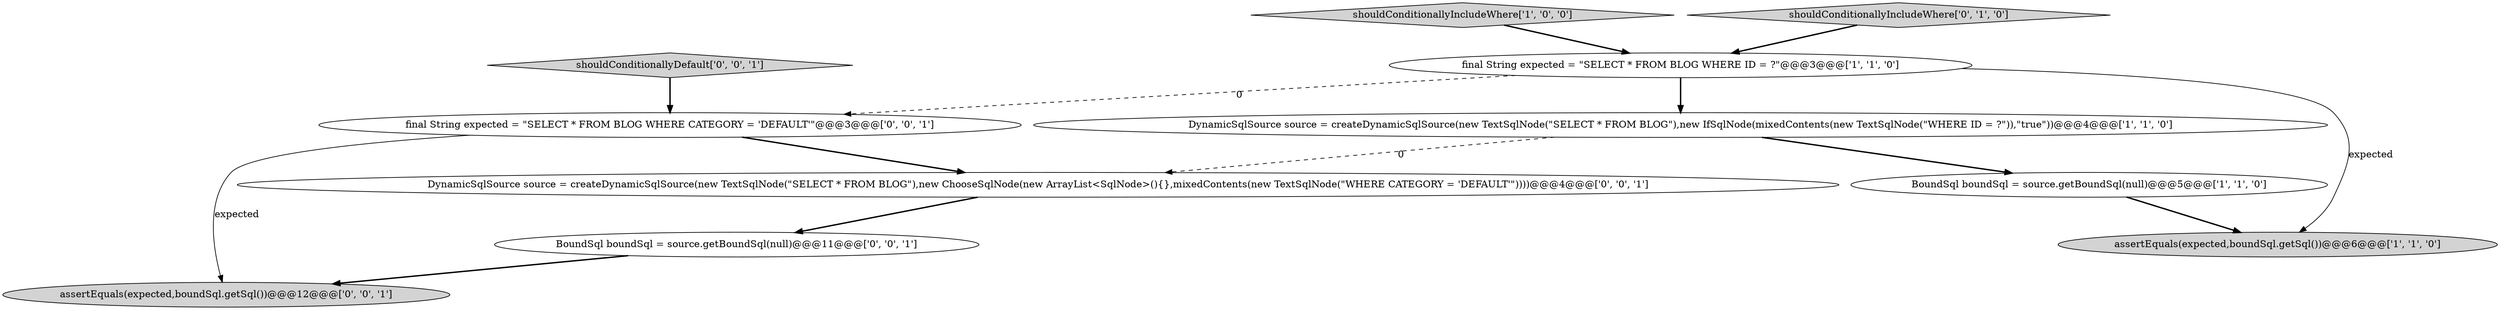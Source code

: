 digraph {
6 [style = filled, label = "shouldConditionallyDefault['0', '0', '1']", fillcolor = lightgray, shape = diamond image = "AAA0AAABBB3BBB"];
8 [style = filled, label = "DynamicSqlSource source = createDynamicSqlSource(new TextSqlNode(\"SELECT * FROM BLOG\"),new ChooseSqlNode(new ArrayList<SqlNode>(){},mixedContents(new TextSqlNode(\"WHERE CATEGORY = 'DEFAULT'\"))))@@@4@@@['0', '0', '1']", fillcolor = white, shape = ellipse image = "AAA0AAABBB3BBB"];
4 [style = filled, label = "shouldConditionallyIncludeWhere['1', '0', '0']", fillcolor = lightgray, shape = diamond image = "AAA0AAABBB1BBB"];
9 [style = filled, label = "BoundSql boundSql = source.getBoundSql(null)@@@11@@@['0', '0', '1']", fillcolor = white, shape = ellipse image = "AAA0AAABBB3BBB"];
1 [style = filled, label = "DynamicSqlSource source = createDynamicSqlSource(new TextSqlNode(\"SELECT * FROM BLOG\"),new IfSqlNode(mixedContents(new TextSqlNode(\"WHERE ID = ?\")),\"true\"))@@@4@@@['1', '1', '0']", fillcolor = white, shape = ellipse image = "AAA0AAABBB1BBB"];
2 [style = filled, label = "final String expected = \"SELECT * FROM BLOG WHERE ID = ?\"@@@3@@@['1', '1', '0']", fillcolor = white, shape = ellipse image = "AAA0AAABBB1BBB"];
7 [style = filled, label = "assertEquals(expected,boundSql.getSql())@@@12@@@['0', '0', '1']", fillcolor = lightgray, shape = ellipse image = "AAA0AAABBB3BBB"];
0 [style = filled, label = "BoundSql boundSql = source.getBoundSql(null)@@@5@@@['1', '1', '0']", fillcolor = white, shape = ellipse image = "AAA0AAABBB1BBB"];
10 [style = filled, label = "final String expected = \"SELECT * FROM BLOG WHERE CATEGORY = 'DEFAULT'\"@@@3@@@['0', '0', '1']", fillcolor = white, shape = ellipse image = "AAA0AAABBB3BBB"];
5 [style = filled, label = "shouldConditionallyIncludeWhere['0', '1', '0']", fillcolor = lightgray, shape = diamond image = "AAA0AAABBB2BBB"];
3 [style = filled, label = "assertEquals(expected,boundSql.getSql())@@@6@@@['1', '1', '0']", fillcolor = lightgray, shape = ellipse image = "AAA0AAABBB1BBB"];
0->3 [style = bold, label=""];
1->8 [style = dashed, label="0"];
5->2 [style = bold, label=""];
2->3 [style = solid, label="expected"];
1->0 [style = bold, label=""];
4->2 [style = bold, label=""];
10->8 [style = bold, label=""];
10->7 [style = solid, label="expected"];
9->7 [style = bold, label=""];
2->1 [style = bold, label=""];
6->10 [style = bold, label=""];
2->10 [style = dashed, label="0"];
8->9 [style = bold, label=""];
}
